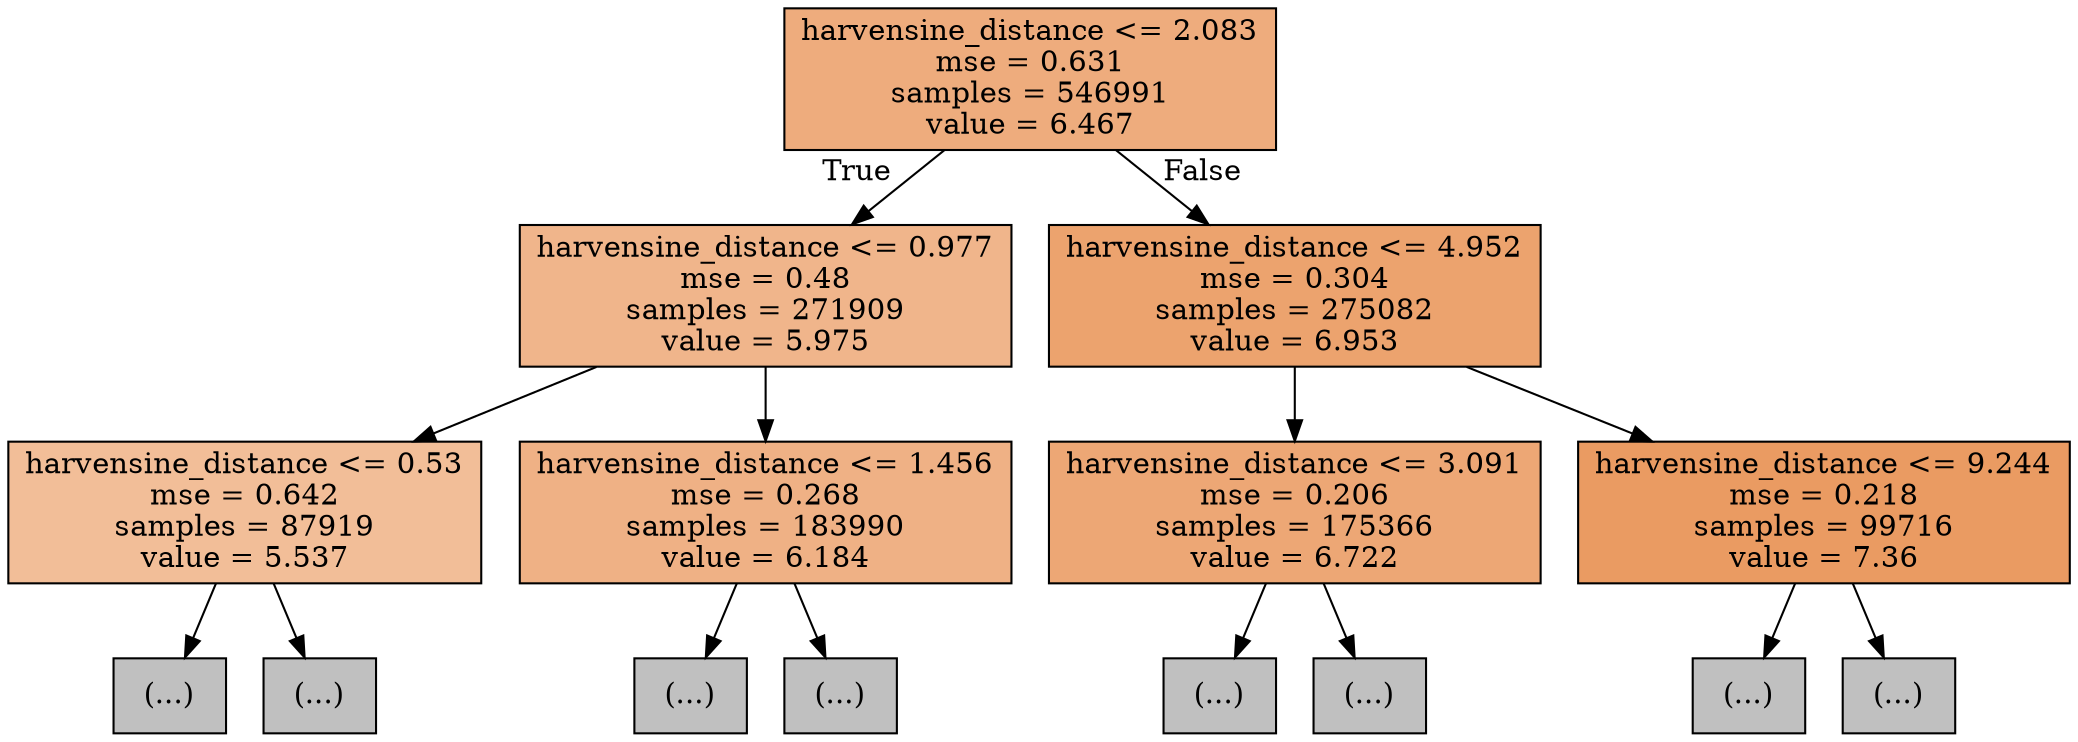 digraph Tree {
node [shape=box, style="filled", color="black"] ;
0 [label="harvensine_distance <= 2.083\nmse = 0.631\nsamples = 546991\nvalue = 6.467", fillcolor="#eeac7d"] ;
1 [label="harvensine_distance <= 0.977\nmse = 0.48\nsamples = 271909\nvalue = 5.975", fillcolor="#f0b58b"] ;
0 -> 1 [labeldistance=2.5, labelangle=45, headlabel="True"] ;
2 [label="harvensine_distance <= 0.53\nmse = 0.642\nsamples = 87919\nvalue = 5.537", fillcolor="#f2be98"] ;
1 -> 2 ;
3 [label="(...)", fillcolor="#C0C0C0"] ;
2 -> 3 ;
1274 [label="(...)", fillcolor="#C0C0C0"] ;
2 -> 1274 ;
5421 [label="harvensine_distance <= 1.456\nmse = 0.268\nsamples = 183990\nvalue = 6.184", fillcolor="#efb185"] ;
1 -> 5421 ;
5422 [label="(...)", fillcolor="#C0C0C0"] ;
5421 -> 5422 ;
10933 [label="(...)", fillcolor="#C0C0C0"] ;
5421 -> 10933 ;
16748 [label="harvensine_distance <= 4.952\nmse = 0.304\nsamples = 275082\nvalue = 6.953", fillcolor="#eca36e"] ;
0 -> 16748 [labeldistance=2.5, labelangle=-45, headlabel="False"] ;
16749 [label="harvensine_distance <= 3.091\nmse = 0.206\nsamples = 175366\nvalue = 6.722", fillcolor="#eda775"] ;
16748 -> 16749 ;
16750 [label="(...)", fillcolor="#C0C0C0"] ;
16749 -> 16750 ;
22599 [label="(...)", fillcolor="#C0C0C0"] ;
16749 -> 22599 ;
27536 [label="harvensine_distance <= 9.244\nmse = 0.218\nsamples = 99716\nvalue = 7.36", fillcolor="#ea9b62"] ;
16748 -> 27536 ;
27537 [label="(...)", fillcolor="#C0C0C0"] ;
27536 -> 27537 ;
31190 [label="(...)", fillcolor="#C0C0C0"] ;
27536 -> 31190 ;
}